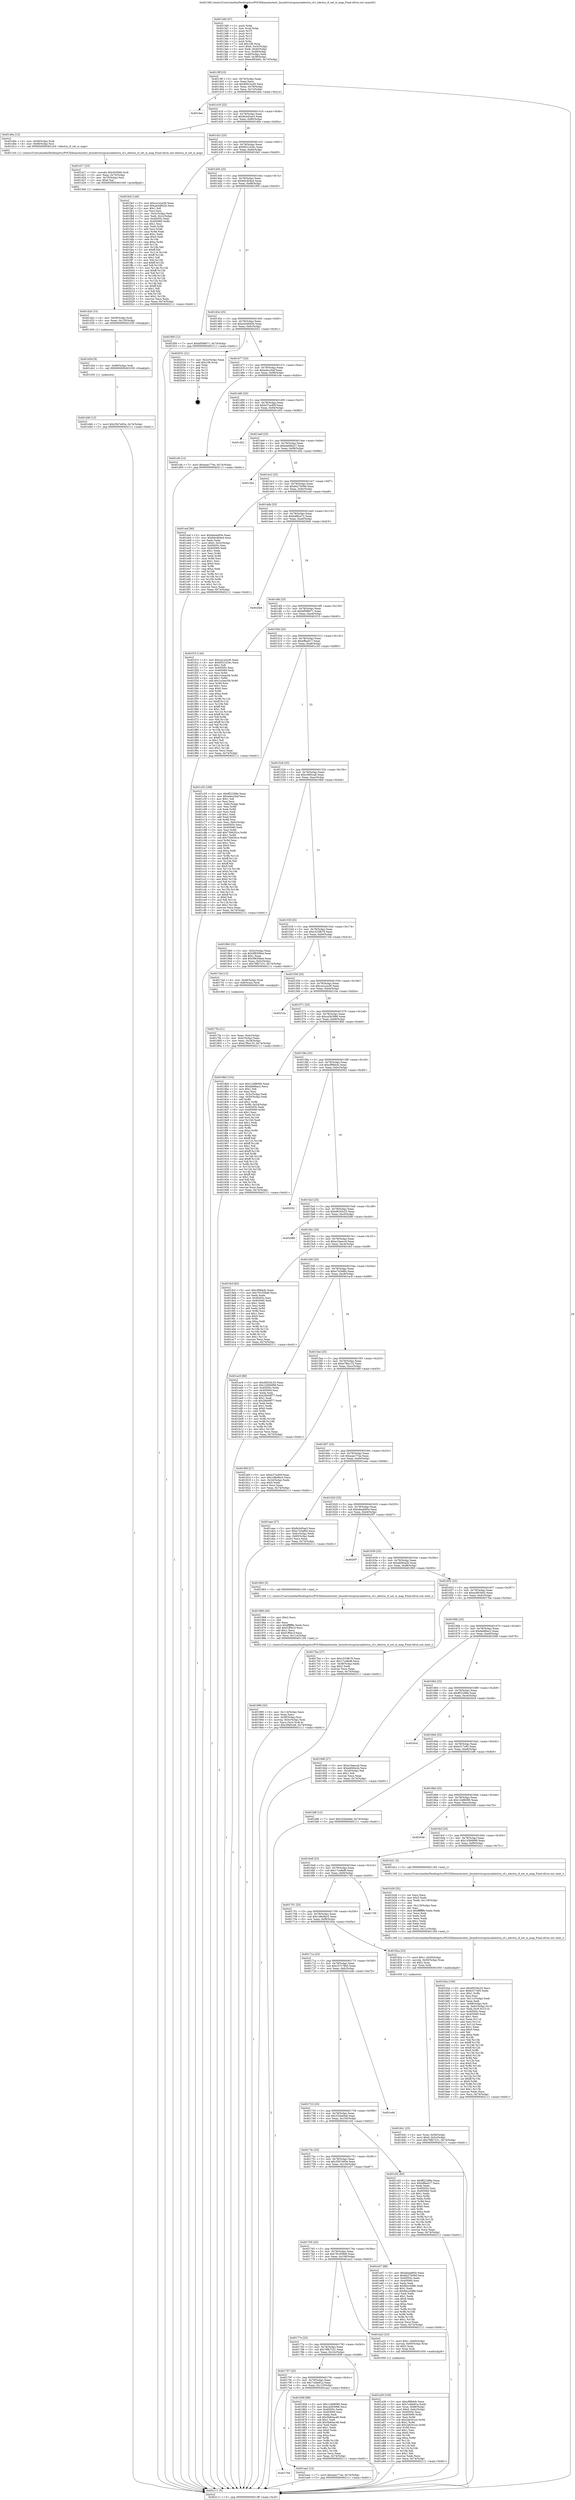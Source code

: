 digraph "0x4013d0" {
  label = "0x4013d0 (/mnt/c/Users/mathe/Desktop/tcc/POCII/binaries/extr_linuxdriverspcmciaelectra_cf.c_electra_cf_set_io_map_Final-ollvm.out::main(0))"
  labelloc = "t"
  node[shape=record]

  Entry [label="",width=0.3,height=0.3,shape=circle,fillcolor=black,style=filled]
  "0x4013ff" [label="{
     0x4013ff [23]\l
     | [instrs]\l
     &nbsp;&nbsp;0x4013ff \<+3\>: mov -0x74(%rbp),%eax\l
     &nbsp;&nbsp;0x401402 \<+2\>: mov %eax,%ecx\l
     &nbsp;&nbsp;0x401404 \<+6\>: sub $0x8491bcd5,%ecx\l
     &nbsp;&nbsp;0x40140a \<+3\>: mov %eax,-0x78(%rbp)\l
     &nbsp;&nbsp;0x40140d \<+3\>: mov %ecx,-0x7c(%rbp)\l
     &nbsp;&nbsp;0x401410 \<+6\>: je 0000000000401dee \<main+0xa1e\>\l
  }"]
  "0x401dee" [label="{
     0x401dee\l
  }", style=dashed]
  "0x401416" [label="{
     0x401416 [22]\l
     | [instrs]\l
     &nbsp;&nbsp;0x401416 \<+5\>: jmp 000000000040141b \<main+0x4b\>\l
     &nbsp;&nbsp;0x40141b \<+3\>: mov -0x78(%rbp),%eax\l
     &nbsp;&nbsp;0x40141e \<+5\>: sub $0x8cb45ae3,%eax\l
     &nbsp;&nbsp;0x401423 \<+3\>: mov %eax,-0x80(%rbp)\l
     &nbsp;&nbsp;0x401426 \<+6\>: je 0000000000401d0a \<main+0x93a\>\l
  }"]
  Exit [label="",width=0.3,height=0.3,shape=circle,fillcolor=black,style=filled,peripheries=2]
  "0x401d0a" [label="{
     0x401d0a [13]\l
     | [instrs]\l
     &nbsp;&nbsp;0x401d0a \<+4\>: mov -0x58(%rbp),%rdi\l
     &nbsp;&nbsp;0x401d0e \<+4\>: mov -0x68(%rbp),%rsi\l
     &nbsp;&nbsp;0x401d12 \<+5\>: call 00000000004013c0 \<electra_cf_set_io_map\>\l
     | [calls]\l
     &nbsp;&nbsp;0x4013c0 \{1\} (/mnt/c/Users/mathe/Desktop/tcc/POCII/binaries/extr_linuxdriverspcmciaelectra_cf.c_electra_cf_set_io_map_Final-ollvm.out::electra_cf_set_io_map)\l
  }"]
  "0x40142c" [label="{
     0x40142c [25]\l
     | [instrs]\l
     &nbsp;&nbsp;0x40142c \<+5\>: jmp 0000000000401431 \<main+0x61\>\l
     &nbsp;&nbsp;0x401431 \<+3\>: mov -0x78(%rbp),%eax\l
     &nbsp;&nbsp;0x401434 \<+5\>: sub $0x9021434c,%eax\l
     &nbsp;&nbsp;0x401439 \<+6\>: mov %eax,-0x84(%rbp)\l
     &nbsp;&nbsp;0x40143f \<+6\>: je 0000000000401fa5 \<main+0xbd5\>\l
  }"]
  "0x401d46" [label="{
     0x401d46 [12]\l
     | [instrs]\l
     &nbsp;&nbsp;0x401d46 \<+7\>: movl $0x35b7e93e,-0x74(%rbp)\l
     &nbsp;&nbsp;0x401d4d \<+5\>: jmp 0000000000402111 \<main+0xd41\>\l
  }"]
  "0x401fa5" [label="{
     0x401fa5 [140]\l
     | [instrs]\l
     &nbsp;&nbsp;0x401fa5 \<+5\>: mov $0xca1a2a36,%eax\l
     &nbsp;&nbsp;0x401faa \<+5\>: mov $0xa444842b,%ecx\l
     &nbsp;&nbsp;0x401faf \<+2\>: mov $0x1,%dl\l
     &nbsp;&nbsp;0x401fb1 \<+2\>: xor %esi,%esi\l
     &nbsp;&nbsp;0x401fb3 \<+3\>: mov -0x3c(%rbp),%edi\l
     &nbsp;&nbsp;0x401fb6 \<+3\>: mov %edi,-0x2c(%rbp)\l
     &nbsp;&nbsp;0x401fb9 \<+7\>: mov 0x40505c,%edi\l
     &nbsp;&nbsp;0x401fc0 \<+8\>: mov 0x405060,%r8d\l
     &nbsp;&nbsp;0x401fc8 \<+3\>: sub $0x1,%esi\l
     &nbsp;&nbsp;0x401fcb \<+3\>: mov %edi,%r9d\l
     &nbsp;&nbsp;0x401fce \<+3\>: add %esi,%r9d\l
     &nbsp;&nbsp;0x401fd1 \<+4\>: imul %r9d,%edi\l
     &nbsp;&nbsp;0x401fd5 \<+3\>: and $0x1,%edi\l
     &nbsp;&nbsp;0x401fd8 \<+3\>: cmp $0x0,%edi\l
     &nbsp;&nbsp;0x401fdb \<+4\>: sete %r10b\l
     &nbsp;&nbsp;0x401fdf \<+4\>: cmp $0xa,%r8d\l
     &nbsp;&nbsp;0x401fe3 \<+4\>: setl %r11b\l
     &nbsp;&nbsp;0x401fe7 \<+3\>: mov %r10b,%bl\l
     &nbsp;&nbsp;0x401fea \<+3\>: xor $0xff,%bl\l
     &nbsp;&nbsp;0x401fed \<+3\>: mov %r11b,%r14b\l
     &nbsp;&nbsp;0x401ff0 \<+4\>: xor $0xff,%r14b\l
     &nbsp;&nbsp;0x401ff4 \<+3\>: xor $0x1,%dl\l
     &nbsp;&nbsp;0x401ff7 \<+3\>: mov %bl,%r15b\l
     &nbsp;&nbsp;0x401ffa \<+4\>: and $0xff,%r15b\l
     &nbsp;&nbsp;0x401ffe \<+3\>: and %dl,%r10b\l
     &nbsp;&nbsp;0x402001 \<+3\>: mov %r14b,%r12b\l
     &nbsp;&nbsp;0x402004 \<+4\>: and $0xff,%r12b\l
     &nbsp;&nbsp;0x402008 \<+3\>: and %dl,%r11b\l
     &nbsp;&nbsp;0x40200b \<+3\>: or %r10b,%r15b\l
     &nbsp;&nbsp;0x40200e \<+3\>: or %r11b,%r12b\l
     &nbsp;&nbsp;0x402011 \<+3\>: xor %r12b,%r15b\l
     &nbsp;&nbsp;0x402014 \<+3\>: or %r14b,%bl\l
     &nbsp;&nbsp;0x402017 \<+3\>: xor $0xff,%bl\l
     &nbsp;&nbsp;0x40201a \<+3\>: or $0x1,%dl\l
     &nbsp;&nbsp;0x40201d \<+2\>: and %dl,%bl\l
     &nbsp;&nbsp;0x40201f \<+3\>: or %bl,%r15b\l
     &nbsp;&nbsp;0x402022 \<+4\>: test $0x1,%r15b\l
     &nbsp;&nbsp;0x402026 \<+3\>: cmovne %ecx,%eax\l
     &nbsp;&nbsp;0x402029 \<+3\>: mov %eax,-0x74(%rbp)\l
     &nbsp;&nbsp;0x40202c \<+5\>: jmp 0000000000402111 \<main+0xd41\>\l
  }"]
  "0x401445" [label="{
     0x401445 [25]\l
     | [instrs]\l
     &nbsp;&nbsp;0x401445 \<+5\>: jmp 000000000040144a \<main+0x7a\>\l
     &nbsp;&nbsp;0x40144a \<+3\>: mov -0x78(%rbp),%eax\l
     &nbsp;&nbsp;0x40144d \<+5\>: sub $0x9dcd04e4,%eax\l
     &nbsp;&nbsp;0x401452 \<+6\>: mov %eax,-0x88(%rbp)\l
     &nbsp;&nbsp;0x401458 \<+6\>: je 0000000000401f09 \<main+0xb39\>\l
  }"]
  "0x401d3d" [label="{
     0x401d3d [9]\l
     | [instrs]\l
     &nbsp;&nbsp;0x401d3d \<+4\>: mov -0x68(%rbp),%rdi\l
     &nbsp;&nbsp;0x401d41 \<+5\>: call 0000000000401030 \<free@plt\>\l
     | [calls]\l
     &nbsp;&nbsp;0x401030 \{1\} (unknown)\l
  }"]
  "0x401f09" [label="{
     0x401f09 [12]\l
     | [instrs]\l
     &nbsp;&nbsp;0x401f09 \<+7\>: movl $0xbf588671,-0x74(%rbp)\l
     &nbsp;&nbsp;0x401f10 \<+5\>: jmp 0000000000402111 \<main+0xd41\>\l
  }"]
  "0x40145e" [label="{
     0x40145e [25]\l
     | [instrs]\l
     &nbsp;&nbsp;0x40145e \<+5\>: jmp 0000000000401463 \<main+0x93\>\l
     &nbsp;&nbsp;0x401463 \<+3\>: mov -0x78(%rbp),%eax\l
     &nbsp;&nbsp;0x401466 \<+5\>: sub $0xa444842b,%eax\l
     &nbsp;&nbsp;0x40146b \<+6\>: mov %eax,-0x8c(%rbp)\l
     &nbsp;&nbsp;0x401471 \<+6\>: je 0000000000402031 \<main+0xc61\>\l
  }"]
  "0x401d2e" [label="{
     0x401d2e [15]\l
     | [instrs]\l
     &nbsp;&nbsp;0x401d2e \<+4\>: mov -0x58(%rbp),%rdi\l
     &nbsp;&nbsp;0x401d32 \<+6\>: mov %eax,-0x120(%rbp)\l
     &nbsp;&nbsp;0x401d38 \<+5\>: call 0000000000401030 \<free@plt\>\l
     | [calls]\l
     &nbsp;&nbsp;0x401030 \{1\} (unknown)\l
  }"]
  "0x402031" [label="{
     0x402031 [21]\l
     | [instrs]\l
     &nbsp;&nbsp;0x402031 \<+3\>: mov -0x2c(%rbp),%eax\l
     &nbsp;&nbsp;0x402034 \<+7\>: add $0x108,%rsp\l
     &nbsp;&nbsp;0x40203b \<+1\>: pop %rbx\l
     &nbsp;&nbsp;0x40203c \<+2\>: pop %r12\l
     &nbsp;&nbsp;0x40203e \<+2\>: pop %r13\l
     &nbsp;&nbsp;0x402040 \<+2\>: pop %r14\l
     &nbsp;&nbsp;0x402042 \<+2\>: pop %r15\l
     &nbsp;&nbsp;0x402044 \<+1\>: pop %rbp\l
     &nbsp;&nbsp;0x402045 \<+1\>: ret\l
  }"]
  "0x401477" [label="{
     0x401477 [25]\l
     | [instrs]\l
     &nbsp;&nbsp;0x401477 \<+5\>: jmp 000000000040147c \<main+0xac\>\l
     &nbsp;&nbsp;0x40147c \<+3\>: mov -0x78(%rbp),%eax\l
     &nbsp;&nbsp;0x40147f \<+5\>: sub $0xa4ecc0af,%eax\l
     &nbsp;&nbsp;0x401484 \<+6\>: mov %eax,-0x90(%rbp)\l
     &nbsp;&nbsp;0x40148a \<+6\>: je 0000000000401cfe \<main+0x92e\>\l
  }"]
  "0x401d17" [label="{
     0x401d17 [23]\l
     | [instrs]\l
     &nbsp;&nbsp;0x401d17 \<+10\>: movabs $0x4030b6,%rdi\l
     &nbsp;&nbsp;0x401d21 \<+3\>: mov %eax,-0x70(%rbp)\l
     &nbsp;&nbsp;0x401d24 \<+3\>: mov -0x70(%rbp),%esi\l
     &nbsp;&nbsp;0x401d27 \<+2\>: mov $0x0,%al\l
     &nbsp;&nbsp;0x401d29 \<+5\>: call 0000000000401040 \<printf@plt\>\l
     | [calls]\l
     &nbsp;&nbsp;0x401040 \{1\} (unknown)\l
  }"]
  "0x401cfe" [label="{
     0x401cfe [12]\l
     | [instrs]\l
     &nbsp;&nbsp;0x401cfe \<+7\>: movl $0xeaec77ee,-0x74(%rbp)\l
     &nbsp;&nbsp;0x401d05 \<+5\>: jmp 0000000000402111 \<main+0xd41\>\l
  }"]
  "0x401490" [label="{
     0x401490 [25]\l
     | [instrs]\l
     &nbsp;&nbsp;0x401490 \<+5\>: jmp 0000000000401495 \<main+0xc5\>\l
     &nbsp;&nbsp;0x401495 \<+3\>: mov -0x78(%rbp),%eax\l
     &nbsp;&nbsp;0x401498 \<+5\>: sub $0xb37ac85f,%eax\l
     &nbsp;&nbsp;0x40149d \<+6\>: mov %eax,-0x94(%rbp)\l
     &nbsp;&nbsp;0x4014a3 \<+6\>: je 0000000000401d52 \<main+0x982\>\l
  }"]
  "0x401b5a" [label="{
     0x401b5a [156]\l
     | [instrs]\l
     &nbsp;&nbsp;0x401b5a \<+5\>: mov $0xd925dc25,%ecx\l
     &nbsp;&nbsp;0x401b5f \<+5\>: mov $0xb317e95,%edx\l
     &nbsp;&nbsp;0x401b64 \<+3\>: mov $0x1,%r8b\l
     &nbsp;&nbsp;0x401b67 \<+2\>: xor %esi,%esi\l
     &nbsp;&nbsp;0x401b69 \<+6\>: mov -0x11c(%rbp),%edi\l
     &nbsp;&nbsp;0x401b6f \<+3\>: imul %eax,%edi\l
     &nbsp;&nbsp;0x401b72 \<+4\>: mov -0x68(%rbp),%r9\l
     &nbsp;&nbsp;0x401b76 \<+4\>: movslq -0x6c(%rbp),%r10\l
     &nbsp;&nbsp;0x401b7a \<+4\>: mov %edi,(%r9,%r10,4)\l
     &nbsp;&nbsp;0x401b7e \<+7\>: mov 0x40505c,%eax\l
     &nbsp;&nbsp;0x401b85 \<+7\>: mov 0x405060,%edi\l
     &nbsp;&nbsp;0x401b8c \<+3\>: sub $0x1,%esi\l
     &nbsp;&nbsp;0x401b8f \<+3\>: mov %eax,%r11d\l
     &nbsp;&nbsp;0x401b92 \<+3\>: add %esi,%r11d\l
     &nbsp;&nbsp;0x401b95 \<+4\>: imul %r11d,%eax\l
     &nbsp;&nbsp;0x401b99 \<+3\>: and $0x1,%eax\l
     &nbsp;&nbsp;0x401b9c \<+3\>: cmp $0x0,%eax\l
     &nbsp;&nbsp;0x401b9f \<+3\>: sete %bl\l
     &nbsp;&nbsp;0x401ba2 \<+3\>: cmp $0xa,%edi\l
     &nbsp;&nbsp;0x401ba5 \<+4\>: setl %r14b\l
     &nbsp;&nbsp;0x401ba9 \<+3\>: mov %bl,%r15b\l
     &nbsp;&nbsp;0x401bac \<+4\>: xor $0xff,%r15b\l
     &nbsp;&nbsp;0x401bb0 \<+3\>: mov %r14b,%r12b\l
     &nbsp;&nbsp;0x401bb3 \<+4\>: xor $0xff,%r12b\l
     &nbsp;&nbsp;0x401bb7 \<+4\>: xor $0x0,%r8b\l
     &nbsp;&nbsp;0x401bbb \<+3\>: mov %r15b,%r13b\l
     &nbsp;&nbsp;0x401bbe \<+4\>: and $0x0,%r13b\l
     &nbsp;&nbsp;0x401bc2 \<+3\>: and %r8b,%bl\l
     &nbsp;&nbsp;0x401bc5 \<+3\>: mov %r12b,%al\l
     &nbsp;&nbsp;0x401bc8 \<+2\>: and $0x0,%al\l
     &nbsp;&nbsp;0x401bca \<+3\>: and %r8b,%r14b\l
     &nbsp;&nbsp;0x401bcd \<+3\>: or %bl,%r13b\l
     &nbsp;&nbsp;0x401bd0 \<+3\>: or %r14b,%al\l
     &nbsp;&nbsp;0x401bd3 \<+3\>: xor %al,%r13b\l
     &nbsp;&nbsp;0x401bd6 \<+3\>: or %r12b,%r15b\l
     &nbsp;&nbsp;0x401bd9 \<+4\>: xor $0xff,%r15b\l
     &nbsp;&nbsp;0x401bdd \<+4\>: or $0x0,%r8b\l
     &nbsp;&nbsp;0x401be1 \<+3\>: and %r8b,%r15b\l
     &nbsp;&nbsp;0x401be4 \<+3\>: or %r15b,%r13b\l
     &nbsp;&nbsp;0x401be7 \<+4\>: test $0x1,%r13b\l
     &nbsp;&nbsp;0x401beb \<+3\>: cmovne %edx,%ecx\l
     &nbsp;&nbsp;0x401bee \<+3\>: mov %ecx,-0x74(%rbp)\l
     &nbsp;&nbsp;0x401bf1 \<+5\>: jmp 0000000000402111 \<main+0xd41\>\l
  }"]
  "0x401d52" [label="{
     0x401d52\l
  }", style=dashed]
  "0x4014a9" [label="{
     0x4014a9 [25]\l
     | [instrs]\l
     &nbsp;&nbsp;0x4014a9 \<+5\>: jmp 00000000004014ae \<main+0xde\>\l
     &nbsp;&nbsp;0x4014ae \<+3\>: mov -0x78(%rbp),%eax\l
     &nbsp;&nbsp;0x4014b1 \<+5\>: sub $0xba6d6a57,%eax\l
     &nbsp;&nbsp;0x4014b6 \<+6\>: mov %eax,-0x98(%rbp)\l
     &nbsp;&nbsp;0x4014bc \<+6\>: je 0000000000401d5e \<main+0x98e\>\l
  }"]
  "0x401b26" [label="{
     0x401b26 [52]\l
     | [instrs]\l
     &nbsp;&nbsp;0x401b26 \<+2\>: xor %ecx,%ecx\l
     &nbsp;&nbsp;0x401b28 \<+5\>: mov $0x2,%edx\l
     &nbsp;&nbsp;0x401b2d \<+6\>: mov %edx,-0x118(%rbp)\l
     &nbsp;&nbsp;0x401b33 \<+1\>: cltd\l
     &nbsp;&nbsp;0x401b34 \<+6\>: mov -0x118(%rbp),%esi\l
     &nbsp;&nbsp;0x401b3a \<+2\>: idiv %esi\l
     &nbsp;&nbsp;0x401b3c \<+6\>: imul $0xfffffffe,%edx,%edx\l
     &nbsp;&nbsp;0x401b42 \<+2\>: mov %ecx,%edi\l
     &nbsp;&nbsp;0x401b44 \<+2\>: sub %edx,%edi\l
     &nbsp;&nbsp;0x401b46 \<+2\>: mov %ecx,%edx\l
     &nbsp;&nbsp;0x401b48 \<+3\>: sub $0x1,%edx\l
     &nbsp;&nbsp;0x401b4b \<+2\>: add %edx,%edi\l
     &nbsp;&nbsp;0x401b4d \<+2\>: sub %edi,%ecx\l
     &nbsp;&nbsp;0x401b4f \<+6\>: mov %ecx,-0x11c(%rbp)\l
     &nbsp;&nbsp;0x401b55 \<+5\>: call 0000000000401160 \<next_i\>\l
     | [calls]\l
     &nbsp;&nbsp;0x401160 \{1\} (/mnt/c/Users/mathe/Desktop/tcc/POCII/binaries/extr_linuxdriverspcmciaelectra_cf.c_electra_cf_set_io_map_Final-ollvm.out::next_i)\l
  }"]
  "0x401d5e" [label="{
     0x401d5e\l
  }", style=dashed]
  "0x4014c2" [label="{
     0x4014c2 [25]\l
     | [instrs]\l
     &nbsp;&nbsp;0x4014c2 \<+5\>: jmp 00000000004014c7 \<main+0xf7\>\l
     &nbsp;&nbsp;0x4014c7 \<+3\>: mov -0x78(%rbp),%eax\l
     &nbsp;&nbsp;0x4014ca \<+5\>: sub $0xbb27b09d,%eax\l
     &nbsp;&nbsp;0x4014cf \<+6\>: mov %eax,-0x9c(%rbp)\l
     &nbsp;&nbsp;0x4014d5 \<+6\>: je 0000000000401eaf \<main+0xadf\>\l
  }"]
  "0x4017b0" [label="{
     0x4017b0\l
  }", style=dashed]
  "0x401eaf" [label="{
     0x401eaf [90]\l
     | [instrs]\l
     &nbsp;&nbsp;0x401eaf \<+5\>: mov $0xebeab85e,%eax\l
     &nbsp;&nbsp;0x401eb4 \<+5\>: mov $0x9dcd04e4,%ecx\l
     &nbsp;&nbsp;0x401eb9 \<+2\>: xor %edx,%edx\l
     &nbsp;&nbsp;0x401ebb \<+7\>: movl $0x0,-0x3c(%rbp)\l
     &nbsp;&nbsp;0x401ec2 \<+7\>: mov 0x40505c,%esi\l
     &nbsp;&nbsp;0x401ec9 \<+7\>: mov 0x405060,%edi\l
     &nbsp;&nbsp;0x401ed0 \<+3\>: sub $0x1,%edx\l
     &nbsp;&nbsp;0x401ed3 \<+3\>: mov %esi,%r8d\l
     &nbsp;&nbsp;0x401ed6 \<+3\>: add %edx,%r8d\l
     &nbsp;&nbsp;0x401ed9 \<+4\>: imul %r8d,%esi\l
     &nbsp;&nbsp;0x401edd \<+3\>: and $0x1,%esi\l
     &nbsp;&nbsp;0x401ee0 \<+3\>: cmp $0x0,%esi\l
     &nbsp;&nbsp;0x401ee3 \<+4\>: sete %r9b\l
     &nbsp;&nbsp;0x401ee7 \<+3\>: cmp $0xa,%edi\l
     &nbsp;&nbsp;0x401eea \<+4\>: setl %r10b\l
     &nbsp;&nbsp;0x401eee \<+3\>: mov %r9b,%r11b\l
     &nbsp;&nbsp;0x401ef1 \<+3\>: and %r10b,%r11b\l
     &nbsp;&nbsp;0x401ef4 \<+3\>: xor %r10b,%r9b\l
     &nbsp;&nbsp;0x401ef7 \<+3\>: or %r9b,%r11b\l
     &nbsp;&nbsp;0x401efa \<+4\>: test $0x1,%r11b\l
     &nbsp;&nbsp;0x401efe \<+3\>: cmovne %ecx,%eax\l
     &nbsp;&nbsp;0x401f01 \<+3\>: mov %eax,-0x74(%rbp)\l
     &nbsp;&nbsp;0x401f04 \<+5\>: jmp 0000000000402111 \<main+0xd41\>\l
  }"]
  "0x4014db" [label="{
     0x4014db [25]\l
     | [instrs]\l
     &nbsp;&nbsp;0x4014db \<+5\>: jmp 00000000004014e0 \<main+0x110\>\l
     &nbsp;&nbsp;0x4014e0 \<+3\>: mov -0x78(%rbp),%eax\l
     &nbsp;&nbsp;0x4014e3 \<+5\>: sub $0xbdf8ca72,%eax\l
     &nbsp;&nbsp;0x4014e8 \<+6\>: mov %eax,-0xa0(%rbp)\l
     &nbsp;&nbsp;0x4014ee \<+6\>: je 00000000004020e6 \<main+0xd16\>\l
  }"]
  "0x401aa2" [label="{
     0x401aa2 [12]\l
     | [instrs]\l
     &nbsp;&nbsp;0x401aa2 \<+7\>: movl $0xeaec77ee,-0x74(%rbp)\l
     &nbsp;&nbsp;0x401aa9 \<+5\>: jmp 0000000000402111 \<main+0xd41\>\l
  }"]
  "0x4020e6" [label="{
     0x4020e6\l
  }", style=dashed]
  "0x4014f4" [label="{
     0x4014f4 [25]\l
     | [instrs]\l
     &nbsp;&nbsp;0x4014f4 \<+5\>: jmp 00000000004014f9 \<main+0x129\>\l
     &nbsp;&nbsp;0x4014f9 \<+3\>: mov -0x78(%rbp),%eax\l
     &nbsp;&nbsp;0x4014fc \<+5\>: sub $0xbf588671,%eax\l
     &nbsp;&nbsp;0x401501 \<+6\>: mov %eax,-0xa4(%rbp)\l
     &nbsp;&nbsp;0x401507 \<+6\>: je 0000000000401f15 \<main+0xb45\>\l
  }"]
  "0x401a39" [label="{
     0x401a39 [105]\l
     | [instrs]\l
     &nbsp;&nbsp;0x401a39 \<+5\>: mov $0xcf98dcfc,%ecx\l
     &nbsp;&nbsp;0x401a3e \<+5\>: mov $0x7cdde81a,%edx\l
     &nbsp;&nbsp;0x401a43 \<+4\>: mov %rax,-0x68(%rbp)\l
     &nbsp;&nbsp;0x401a47 \<+7\>: movl $0x0,-0x6c(%rbp)\l
     &nbsp;&nbsp;0x401a4e \<+7\>: mov 0x40505c,%esi\l
     &nbsp;&nbsp;0x401a55 \<+8\>: mov 0x405060,%r8d\l
     &nbsp;&nbsp;0x401a5d \<+3\>: mov %esi,%r9d\l
     &nbsp;&nbsp;0x401a60 \<+7\>: sub $0x2a6341ec,%r9d\l
     &nbsp;&nbsp;0x401a67 \<+4\>: sub $0x1,%r9d\l
     &nbsp;&nbsp;0x401a6b \<+7\>: add $0x2a6341ec,%r9d\l
     &nbsp;&nbsp;0x401a72 \<+4\>: imul %r9d,%esi\l
     &nbsp;&nbsp;0x401a76 \<+3\>: and $0x1,%esi\l
     &nbsp;&nbsp;0x401a79 \<+3\>: cmp $0x0,%esi\l
     &nbsp;&nbsp;0x401a7c \<+4\>: sete %r10b\l
     &nbsp;&nbsp;0x401a80 \<+4\>: cmp $0xa,%r8d\l
     &nbsp;&nbsp;0x401a84 \<+4\>: setl %r11b\l
     &nbsp;&nbsp;0x401a88 \<+3\>: mov %r10b,%bl\l
     &nbsp;&nbsp;0x401a8b \<+3\>: and %r11b,%bl\l
     &nbsp;&nbsp;0x401a8e \<+3\>: xor %r11b,%r10b\l
     &nbsp;&nbsp;0x401a91 \<+3\>: or %r10b,%bl\l
     &nbsp;&nbsp;0x401a94 \<+3\>: test $0x1,%bl\l
     &nbsp;&nbsp;0x401a97 \<+3\>: cmovne %edx,%ecx\l
     &nbsp;&nbsp;0x401a9a \<+3\>: mov %ecx,-0x74(%rbp)\l
     &nbsp;&nbsp;0x401a9d \<+5\>: jmp 0000000000402111 \<main+0xd41\>\l
  }"]
  "0x401f15" [label="{
     0x401f15 [144]\l
     | [instrs]\l
     &nbsp;&nbsp;0x401f15 \<+5\>: mov $0xca1a2a36,%eax\l
     &nbsp;&nbsp;0x401f1a \<+5\>: mov $0x9021434c,%ecx\l
     &nbsp;&nbsp;0x401f1f \<+2\>: mov $0x1,%dl\l
     &nbsp;&nbsp;0x401f21 \<+7\>: mov 0x40505c,%esi\l
     &nbsp;&nbsp;0x401f28 \<+7\>: mov 0x405060,%edi\l
     &nbsp;&nbsp;0x401f2f \<+3\>: mov %esi,%r8d\l
     &nbsp;&nbsp;0x401f32 \<+7\>: sub $0x1e3aac58,%r8d\l
     &nbsp;&nbsp;0x401f39 \<+4\>: sub $0x1,%r8d\l
     &nbsp;&nbsp;0x401f3d \<+7\>: add $0x1e3aac58,%r8d\l
     &nbsp;&nbsp;0x401f44 \<+4\>: imul %r8d,%esi\l
     &nbsp;&nbsp;0x401f48 \<+3\>: and $0x1,%esi\l
     &nbsp;&nbsp;0x401f4b \<+3\>: cmp $0x0,%esi\l
     &nbsp;&nbsp;0x401f4e \<+4\>: sete %r9b\l
     &nbsp;&nbsp;0x401f52 \<+3\>: cmp $0xa,%edi\l
     &nbsp;&nbsp;0x401f55 \<+4\>: setl %r10b\l
     &nbsp;&nbsp;0x401f59 \<+3\>: mov %r9b,%r11b\l
     &nbsp;&nbsp;0x401f5c \<+4\>: xor $0xff,%r11b\l
     &nbsp;&nbsp;0x401f60 \<+3\>: mov %r10b,%bl\l
     &nbsp;&nbsp;0x401f63 \<+3\>: xor $0xff,%bl\l
     &nbsp;&nbsp;0x401f66 \<+3\>: xor $0x1,%dl\l
     &nbsp;&nbsp;0x401f69 \<+3\>: mov %r11b,%r14b\l
     &nbsp;&nbsp;0x401f6c \<+4\>: and $0xff,%r14b\l
     &nbsp;&nbsp;0x401f70 \<+3\>: and %dl,%r9b\l
     &nbsp;&nbsp;0x401f73 \<+3\>: mov %bl,%r15b\l
     &nbsp;&nbsp;0x401f76 \<+4\>: and $0xff,%r15b\l
     &nbsp;&nbsp;0x401f7a \<+3\>: and %dl,%r10b\l
     &nbsp;&nbsp;0x401f7d \<+3\>: or %r9b,%r14b\l
     &nbsp;&nbsp;0x401f80 \<+3\>: or %r10b,%r15b\l
     &nbsp;&nbsp;0x401f83 \<+3\>: xor %r15b,%r14b\l
     &nbsp;&nbsp;0x401f86 \<+3\>: or %bl,%r11b\l
     &nbsp;&nbsp;0x401f89 \<+4\>: xor $0xff,%r11b\l
     &nbsp;&nbsp;0x401f8d \<+3\>: or $0x1,%dl\l
     &nbsp;&nbsp;0x401f90 \<+3\>: and %dl,%r11b\l
     &nbsp;&nbsp;0x401f93 \<+3\>: or %r11b,%r14b\l
     &nbsp;&nbsp;0x401f96 \<+4\>: test $0x1,%r14b\l
     &nbsp;&nbsp;0x401f9a \<+3\>: cmovne %ecx,%eax\l
     &nbsp;&nbsp;0x401f9d \<+3\>: mov %eax,-0x74(%rbp)\l
     &nbsp;&nbsp;0x401fa0 \<+5\>: jmp 0000000000402111 \<main+0xd41\>\l
  }"]
  "0x40150d" [label="{
     0x40150d [25]\l
     | [instrs]\l
     &nbsp;&nbsp;0x40150d \<+5\>: jmp 0000000000401512 \<main+0x142\>\l
     &nbsp;&nbsp;0x401512 \<+3\>: mov -0x78(%rbp),%eax\l
     &nbsp;&nbsp;0x401515 \<+5\>: sub $0xbffaa017,%eax\l
     &nbsp;&nbsp;0x40151a \<+6\>: mov %eax,-0xa8(%rbp)\l
     &nbsp;&nbsp;0x401520 \<+6\>: je 0000000000401c55 \<main+0x885\>\l
  }"]
  "0x401990" [label="{
     0x401990 [32]\l
     | [instrs]\l
     &nbsp;&nbsp;0x401990 \<+6\>: mov -0x114(%rbp),%ecx\l
     &nbsp;&nbsp;0x401996 \<+3\>: imul %eax,%ecx\l
     &nbsp;&nbsp;0x401999 \<+4\>: mov -0x58(%rbp),%rsi\l
     &nbsp;&nbsp;0x40199d \<+4\>: movslq -0x5c(%rbp),%rdi\l
     &nbsp;&nbsp;0x4019a1 \<+3\>: mov %ecx,(%rsi,%rdi,4)\l
     &nbsp;&nbsp;0x4019a4 \<+7\>: movl $0xc0fd5ca8,-0x74(%rbp)\l
     &nbsp;&nbsp;0x4019ab \<+5\>: jmp 0000000000402111 \<main+0xd41\>\l
  }"]
  "0x401c55" [label="{
     0x401c55 [169]\l
     | [instrs]\l
     &nbsp;&nbsp;0x401c55 \<+5\>: mov $0xff22288a,%eax\l
     &nbsp;&nbsp;0x401c5a \<+5\>: mov $0xa4ecc0af,%ecx\l
     &nbsp;&nbsp;0x401c5f \<+2\>: mov $0x1,%dl\l
     &nbsp;&nbsp;0x401c61 \<+2\>: xor %esi,%esi\l
     &nbsp;&nbsp;0x401c63 \<+3\>: mov -0x6c(%rbp),%edi\l
     &nbsp;&nbsp;0x401c66 \<+3\>: mov %esi,%r8d\l
     &nbsp;&nbsp;0x401c69 \<+3\>: sub %edi,%r8d\l
     &nbsp;&nbsp;0x401c6c \<+2\>: mov %esi,%edi\l
     &nbsp;&nbsp;0x401c6e \<+3\>: sub $0x1,%edi\l
     &nbsp;&nbsp;0x401c71 \<+3\>: add %edi,%r8d\l
     &nbsp;&nbsp;0x401c74 \<+3\>: sub %r8d,%esi\l
     &nbsp;&nbsp;0x401c77 \<+3\>: mov %esi,-0x6c(%rbp)\l
     &nbsp;&nbsp;0x401c7a \<+7\>: mov 0x40505c,%esi\l
     &nbsp;&nbsp;0x401c81 \<+7\>: mov 0x405060,%edi\l
     &nbsp;&nbsp;0x401c88 \<+3\>: mov %esi,%r8d\l
     &nbsp;&nbsp;0x401c8b \<+7\>: add $0x7306261e,%r8d\l
     &nbsp;&nbsp;0x401c92 \<+4\>: sub $0x1,%r8d\l
     &nbsp;&nbsp;0x401c96 \<+7\>: sub $0x7306261e,%r8d\l
     &nbsp;&nbsp;0x401c9d \<+4\>: imul %r8d,%esi\l
     &nbsp;&nbsp;0x401ca1 \<+3\>: and $0x1,%esi\l
     &nbsp;&nbsp;0x401ca4 \<+3\>: cmp $0x0,%esi\l
     &nbsp;&nbsp;0x401ca7 \<+4\>: sete %r9b\l
     &nbsp;&nbsp;0x401cab \<+3\>: cmp $0xa,%edi\l
     &nbsp;&nbsp;0x401cae \<+4\>: setl %r10b\l
     &nbsp;&nbsp;0x401cb2 \<+3\>: mov %r9b,%r11b\l
     &nbsp;&nbsp;0x401cb5 \<+4\>: xor $0xff,%r11b\l
     &nbsp;&nbsp;0x401cb9 \<+3\>: mov %r10b,%bl\l
     &nbsp;&nbsp;0x401cbc \<+3\>: xor $0xff,%bl\l
     &nbsp;&nbsp;0x401cbf \<+3\>: xor $0x0,%dl\l
     &nbsp;&nbsp;0x401cc2 \<+3\>: mov %r11b,%r14b\l
     &nbsp;&nbsp;0x401cc5 \<+4\>: and $0x0,%r14b\l
     &nbsp;&nbsp;0x401cc9 \<+3\>: and %dl,%r9b\l
     &nbsp;&nbsp;0x401ccc \<+3\>: mov %bl,%r15b\l
     &nbsp;&nbsp;0x401ccf \<+4\>: and $0x0,%r15b\l
     &nbsp;&nbsp;0x401cd3 \<+3\>: and %dl,%r10b\l
     &nbsp;&nbsp;0x401cd6 \<+3\>: or %r9b,%r14b\l
     &nbsp;&nbsp;0x401cd9 \<+3\>: or %r10b,%r15b\l
     &nbsp;&nbsp;0x401cdc \<+3\>: xor %r15b,%r14b\l
     &nbsp;&nbsp;0x401cdf \<+3\>: or %bl,%r11b\l
     &nbsp;&nbsp;0x401ce2 \<+4\>: xor $0xff,%r11b\l
     &nbsp;&nbsp;0x401ce6 \<+3\>: or $0x0,%dl\l
     &nbsp;&nbsp;0x401ce9 \<+3\>: and %dl,%r11b\l
     &nbsp;&nbsp;0x401cec \<+3\>: or %r11b,%r14b\l
     &nbsp;&nbsp;0x401cef \<+4\>: test $0x1,%r14b\l
     &nbsp;&nbsp;0x401cf3 \<+3\>: cmovne %ecx,%eax\l
     &nbsp;&nbsp;0x401cf6 \<+3\>: mov %eax,-0x74(%rbp)\l
     &nbsp;&nbsp;0x401cf9 \<+5\>: jmp 0000000000402111 \<main+0xd41\>\l
  }"]
  "0x401526" [label="{
     0x401526 [25]\l
     | [instrs]\l
     &nbsp;&nbsp;0x401526 \<+5\>: jmp 000000000040152b \<main+0x15b\>\l
     &nbsp;&nbsp;0x40152b \<+3\>: mov -0x78(%rbp),%eax\l
     &nbsp;&nbsp;0x40152e \<+5\>: sub $0xc0fd5ca8,%eax\l
     &nbsp;&nbsp;0x401533 \<+6\>: mov %eax,-0xac(%rbp)\l
     &nbsp;&nbsp;0x401539 \<+6\>: je 00000000004019b0 \<main+0x5e0\>\l
  }"]
  "0x401968" [label="{
     0x401968 [40]\l
     | [instrs]\l
     &nbsp;&nbsp;0x401968 \<+5\>: mov $0x2,%ecx\l
     &nbsp;&nbsp;0x40196d \<+1\>: cltd\l
     &nbsp;&nbsp;0x40196e \<+2\>: idiv %ecx\l
     &nbsp;&nbsp;0x401970 \<+6\>: imul $0xfffffffe,%edx,%ecx\l
     &nbsp;&nbsp;0x401976 \<+6\>: add $0xf1ff3e1f,%ecx\l
     &nbsp;&nbsp;0x40197c \<+3\>: add $0x1,%ecx\l
     &nbsp;&nbsp;0x40197f \<+6\>: sub $0xf1ff3e1f,%ecx\l
     &nbsp;&nbsp;0x401985 \<+6\>: mov %ecx,-0x114(%rbp)\l
     &nbsp;&nbsp;0x40198b \<+5\>: call 0000000000401160 \<next_i\>\l
     | [calls]\l
     &nbsp;&nbsp;0x401160 \{1\} (/mnt/c/Users/mathe/Desktop/tcc/POCII/binaries/extr_linuxdriverspcmciaelectra_cf.c_electra_cf_set_io_map_Final-ollvm.out::next_i)\l
  }"]
  "0x4019b0" [label="{
     0x4019b0 [31]\l
     | [instrs]\l
     &nbsp;&nbsp;0x4019b0 \<+3\>: mov -0x5c(%rbp),%eax\l
     &nbsp;&nbsp;0x4019b3 \<+5\>: sub $0x5f8308a4,%eax\l
     &nbsp;&nbsp;0x4019b8 \<+3\>: add $0x1,%eax\l
     &nbsp;&nbsp;0x4019bb \<+5\>: add $0x5f8308a4,%eax\l
     &nbsp;&nbsp;0x4019c0 \<+3\>: mov %eax,-0x5c(%rbp)\l
     &nbsp;&nbsp;0x4019c3 \<+7\>: movl $0x78fb7231,-0x74(%rbp)\l
     &nbsp;&nbsp;0x4019ca \<+5\>: jmp 0000000000402111 \<main+0xd41\>\l
  }"]
  "0x40153f" [label="{
     0x40153f [25]\l
     | [instrs]\l
     &nbsp;&nbsp;0x40153f \<+5\>: jmp 0000000000401544 \<main+0x174\>\l
     &nbsp;&nbsp;0x401544 \<+3\>: mov -0x78(%rbp),%eax\l
     &nbsp;&nbsp;0x401547 \<+5\>: sub $0xc533fb79,%eax\l
     &nbsp;&nbsp;0x40154c \<+6\>: mov %eax,-0xb0(%rbp)\l
     &nbsp;&nbsp;0x401552 \<+6\>: je 00000000004017ed \<main+0x41d\>\l
  }"]
  "0x401797" [label="{
     0x401797 [25]\l
     | [instrs]\l
     &nbsp;&nbsp;0x401797 \<+5\>: jmp 000000000040179c \<main+0x3cc\>\l
     &nbsp;&nbsp;0x40179c \<+3\>: mov -0x78(%rbp),%eax\l
     &nbsp;&nbsp;0x40179f \<+5\>: sub $0x7cdde81a,%eax\l
     &nbsp;&nbsp;0x4017a4 \<+6\>: mov %eax,-0x110(%rbp)\l
     &nbsp;&nbsp;0x4017aa \<+6\>: je 0000000000401aa2 \<main+0x6d2\>\l
  }"]
  "0x4017ed" [label="{
     0x4017ed [13]\l
     | [instrs]\l
     &nbsp;&nbsp;0x4017ed \<+4\>: mov -0x48(%rbp),%rax\l
     &nbsp;&nbsp;0x4017f1 \<+4\>: mov 0x8(%rax),%rdi\l
     &nbsp;&nbsp;0x4017f5 \<+5\>: call 0000000000401060 \<atoi@plt\>\l
     | [calls]\l
     &nbsp;&nbsp;0x401060 \{1\} (unknown)\l
  }"]
  "0x401558" [label="{
     0x401558 [25]\l
     | [instrs]\l
     &nbsp;&nbsp;0x401558 \<+5\>: jmp 000000000040155d \<main+0x18d\>\l
     &nbsp;&nbsp;0x40155d \<+3\>: mov -0x78(%rbp),%eax\l
     &nbsp;&nbsp;0x401560 \<+5\>: sub $0xca1a2a36,%eax\l
     &nbsp;&nbsp;0x401565 \<+6\>: mov %eax,-0xb4(%rbp)\l
     &nbsp;&nbsp;0x40156b \<+6\>: je 000000000040210a \<main+0xd3a\>\l
  }"]
  "0x401858" [label="{
     0x401858 [88]\l
     | [instrs]\l
     &nbsp;&nbsp;0x401858 \<+5\>: mov $0x12486090,%eax\l
     &nbsp;&nbsp;0x40185d \<+5\>: mov $0xca563986,%ecx\l
     &nbsp;&nbsp;0x401862 \<+7\>: mov 0x40505c,%edx\l
     &nbsp;&nbsp;0x401869 \<+7\>: mov 0x405060,%esi\l
     &nbsp;&nbsp;0x401870 \<+2\>: mov %edx,%edi\l
     &nbsp;&nbsp;0x401872 \<+6\>: sub $0x5b84ac48,%edi\l
     &nbsp;&nbsp;0x401878 \<+3\>: sub $0x1,%edi\l
     &nbsp;&nbsp;0x40187b \<+6\>: add $0x5b84ac48,%edi\l
     &nbsp;&nbsp;0x401881 \<+3\>: imul %edi,%edx\l
     &nbsp;&nbsp;0x401884 \<+3\>: and $0x1,%edx\l
     &nbsp;&nbsp;0x401887 \<+3\>: cmp $0x0,%edx\l
     &nbsp;&nbsp;0x40188a \<+4\>: sete %r8b\l
     &nbsp;&nbsp;0x40188e \<+3\>: cmp $0xa,%esi\l
     &nbsp;&nbsp;0x401891 \<+4\>: setl %r9b\l
     &nbsp;&nbsp;0x401895 \<+3\>: mov %r8b,%r10b\l
     &nbsp;&nbsp;0x401898 \<+3\>: and %r9b,%r10b\l
     &nbsp;&nbsp;0x40189b \<+3\>: xor %r9b,%r8b\l
     &nbsp;&nbsp;0x40189e \<+3\>: or %r8b,%r10b\l
     &nbsp;&nbsp;0x4018a1 \<+4\>: test $0x1,%r10b\l
     &nbsp;&nbsp;0x4018a5 \<+3\>: cmovne %ecx,%eax\l
     &nbsp;&nbsp;0x4018a8 \<+3\>: mov %eax,-0x74(%rbp)\l
     &nbsp;&nbsp;0x4018ab \<+5\>: jmp 0000000000402111 \<main+0xd41\>\l
  }"]
  "0x40210a" [label="{
     0x40210a\l
  }", style=dashed]
  "0x401571" [label="{
     0x401571 [25]\l
     | [instrs]\l
     &nbsp;&nbsp;0x401571 \<+5\>: jmp 0000000000401576 \<main+0x1a6\>\l
     &nbsp;&nbsp;0x401576 \<+3\>: mov -0x78(%rbp),%eax\l
     &nbsp;&nbsp;0x401579 \<+5\>: sub $0xca563986,%eax\l
     &nbsp;&nbsp;0x40157e \<+6\>: mov %eax,-0xb8(%rbp)\l
     &nbsp;&nbsp;0x401584 \<+6\>: je 00000000004018b0 \<main+0x4e0\>\l
  }"]
  "0x40177e" [label="{
     0x40177e [25]\l
     | [instrs]\l
     &nbsp;&nbsp;0x40177e \<+5\>: jmp 0000000000401783 \<main+0x3b3\>\l
     &nbsp;&nbsp;0x401783 \<+3\>: mov -0x78(%rbp),%eax\l
     &nbsp;&nbsp;0x401786 \<+5\>: sub $0x78fb7231,%eax\l
     &nbsp;&nbsp;0x40178b \<+6\>: mov %eax,-0x10c(%rbp)\l
     &nbsp;&nbsp;0x401791 \<+6\>: je 0000000000401858 \<main+0x488\>\l
  }"]
  "0x4018b0" [label="{
     0x4018b0 [152]\l
     | [instrs]\l
     &nbsp;&nbsp;0x4018b0 \<+5\>: mov $0x12486090,%eax\l
     &nbsp;&nbsp;0x4018b5 \<+5\>: mov $0xfab86ac2,%ecx\l
     &nbsp;&nbsp;0x4018ba \<+2\>: mov $0x1,%dl\l
     &nbsp;&nbsp;0x4018bc \<+2\>: xor %esi,%esi\l
     &nbsp;&nbsp;0x4018be \<+3\>: mov -0x5c(%rbp),%edi\l
     &nbsp;&nbsp;0x4018c1 \<+3\>: cmp -0x50(%rbp),%edi\l
     &nbsp;&nbsp;0x4018c4 \<+4\>: setl %r8b\l
     &nbsp;&nbsp;0x4018c8 \<+4\>: and $0x1,%r8b\l
     &nbsp;&nbsp;0x4018cc \<+4\>: mov %r8b,-0x2d(%rbp)\l
     &nbsp;&nbsp;0x4018d0 \<+7\>: mov 0x40505c,%edi\l
     &nbsp;&nbsp;0x4018d7 \<+8\>: mov 0x405060,%r9d\l
     &nbsp;&nbsp;0x4018df \<+3\>: sub $0x1,%esi\l
     &nbsp;&nbsp;0x4018e2 \<+3\>: mov %edi,%r10d\l
     &nbsp;&nbsp;0x4018e5 \<+3\>: add %esi,%r10d\l
     &nbsp;&nbsp;0x4018e8 \<+4\>: imul %r10d,%edi\l
     &nbsp;&nbsp;0x4018ec \<+3\>: and $0x1,%edi\l
     &nbsp;&nbsp;0x4018ef \<+3\>: cmp $0x0,%edi\l
     &nbsp;&nbsp;0x4018f2 \<+4\>: sete %r8b\l
     &nbsp;&nbsp;0x4018f6 \<+4\>: cmp $0xa,%r9d\l
     &nbsp;&nbsp;0x4018fa \<+4\>: setl %r11b\l
     &nbsp;&nbsp;0x4018fe \<+3\>: mov %r8b,%bl\l
     &nbsp;&nbsp;0x401901 \<+3\>: xor $0xff,%bl\l
     &nbsp;&nbsp;0x401904 \<+3\>: mov %r11b,%r14b\l
     &nbsp;&nbsp;0x401907 \<+4\>: xor $0xff,%r14b\l
     &nbsp;&nbsp;0x40190b \<+3\>: xor $0x1,%dl\l
     &nbsp;&nbsp;0x40190e \<+3\>: mov %bl,%r15b\l
     &nbsp;&nbsp;0x401911 \<+4\>: and $0xff,%r15b\l
     &nbsp;&nbsp;0x401915 \<+3\>: and %dl,%r8b\l
     &nbsp;&nbsp;0x401918 \<+3\>: mov %r14b,%r12b\l
     &nbsp;&nbsp;0x40191b \<+4\>: and $0xff,%r12b\l
     &nbsp;&nbsp;0x40191f \<+3\>: and %dl,%r11b\l
     &nbsp;&nbsp;0x401922 \<+3\>: or %r8b,%r15b\l
     &nbsp;&nbsp;0x401925 \<+3\>: or %r11b,%r12b\l
     &nbsp;&nbsp;0x401928 \<+3\>: xor %r12b,%r15b\l
     &nbsp;&nbsp;0x40192b \<+3\>: or %r14b,%bl\l
     &nbsp;&nbsp;0x40192e \<+3\>: xor $0xff,%bl\l
     &nbsp;&nbsp;0x401931 \<+3\>: or $0x1,%dl\l
     &nbsp;&nbsp;0x401934 \<+2\>: and %dl,%bl\l
     &nbsp;&nbsp;0x401936 \<+3\>: or %bl,%r15b\l
     &nbsp;&nbsp;0x401939 \<+4\>: test $0x1,%r15b\l
     &nbsp;&nbsp;0x40193d \<+3\>: cmovne %ecx,%eax\l
     &nbsp;&nbsp;0x401940 \<+3\>: mov %eax,-0x74(%rbp)\l
     &nbsp;&nbsp;0x401943 \<+5\>: jmp 0000000000402111 \<main+0xd41\>\l
  }"]
  "0x40158a" [label="{
     0x40158a [25]\l
     | [instrs]\l
     &nbsp;&nbsp;0x40158a \<+5\>: jmp 000000000040158f \<main+0x1bf\>\l
     &nbsp;&nbsp;0x40158f \<+3\>: mov -0x78(%rbp),%eax\l
     &nbsp;&nbsp;0x401592 \<+5\>: sub $0xcf98dcfc,%eax\l
     &nbsp;&nbsp;0x401597 \<+6\>: mov %eax,-0xbc(%rbp)\l
     &nbsp;&nbsp;0x40159d \<+6\>: je 0000000000402052 \<main+0xc82\>\l
  }"]
  "0x401a22" [label="{
     0x401a22 [23]\l
     | [instrs]\l
     &nbsp;&nbsp;0x401a22 \<+7\>: movl $0x1,-0x60(%rbp)\l
     &nbsp;&nbsp;0x401a29 \<+4\>: movslq -0x60(%rbp),%rax\l
     &nbsp;&nbsp;0x401a2d \<+4\>: shl $0x2,%rax\l
     &nbsp;&nbsp;0x401a31 \<+3\>: mov %rax,%rdi\l
     &nbsp;&nbsp;0x401a34 \<+5\>: call 0000000000401050 \<malloc@plt\>\l
     | [calls]\l
     &nbsp;&nbsp;0x401050 \{1\} (unknown)\l
  }"]
  "0x402052" [label="{
     0x402052\l
  }", style=dashed]
  "0x4015a3" [label="{
     0x4015a3 [25]\l
     | [instrs]\l
     &nbsp;&nbsp;0x4015a3 \<+5\>: jmp 00000000004015a8 \<main+0x1d8\>\l
     &nbsp;&nbsp;0x4015a8 \<+3\>: mov -0x78(%rbp),%eax\l
     &nbsp;&nbsp;0x4015ab \<+5\>: sub $0xd925dc25,%eax\l
     &nbsp;&nbsp;0x4015b0 \<+6\>: mov %eax,-0xc0(%rbp)\l
     &nbsp;&nbsp;0x4015b6 \<+6\>: je 0000000000402080 \<main+0xcb0\>\l
  }"]
  "0x401765" [label="{
     0x401765 [25]\l
     | [instrs]\l
     &nbsp;&nbsp;0x401765 \<+5\>: jmp 000000000040176a \<main+0x39a\>\l
     &nbsp;&nbsp;0x40176a \<+3\>: mov -0x78(%rbp),%eax\l
     &nbsp;&nbsp;0x40176d \<+5\>: sub $0x781058d9,%eax\l
     &nbsp;&nbsp;0x401772 \<+6\>: mov %eax,-0x108(%rbp)\l
     &nbsp;&nbsp;0x401778 \<+6\>: je 0000000000401a22 \<main+0x652\>\l
  }"]
  "0x402080" [label="{
     0x402080\l
  }", style=dashed]
  "0x4015bc" [label="{
     0x4015bc [25]\l
     | [instrs]\l
     &nbsp;&nbsp;0x4015bc \<+5\>: jmp 00000000004015c1 \<main+0x1f1\>\l
     &nbsp;&nbsp;0x4015c1 \<+3\>: mov -0x78(%rbp),%eax\l
     &nbsp;&nbsp;0x4015c4 \<+5\>: sub $0xe1baecc6,%eax\l
     &nbsp;&nbsp;0x4015c9 \<+6\>: mov %eax,-0xc4(%rbp)\l
     &nbsp;&nbsp;0x4015cf \<+6\>: je 00000000004019cf \<main+0x5ff\>\l
  }"]
  "0x401e57" [label="{
     0x401e57 [88]\l
     | [instrs]\l
     &nbsp;&nbsp;0x401e57 \<+5\>: mov $0xebeab85e,%eax\l
     &nbsp;&nbsp;0x401e5c \<+5\>: mov $0xbb27b09d,%ecx\l
     &nbsp;&nbsp;0x401e61 \<+7\>: mov 0x40505c,%edx\l
     &nbsp;&nbsp;0x401e68 \<+7\>: mov 0x405060,%esi\l
     &nbsp;&nbsp;0x401e6f \<+2\>: mov %edx,%edi\l
     &nbsp;&nbsp;0x401e71 \<+6\>: add $0x8dcc0d8b,%edi\l
     &nbsp;&nbsp;0x401e77 \<+3\>: sub $0x1,%edi\l
     &nbsp;&nbsp;0x401e7a \<+6\>: sub $0x8dcc0d8b,%edi\l
     &nbsp;&nbsp;0x401e80 \<+3\>: imul %edi,%edx\l
     &nbsp;&nbsp;0x401e83 \<+3\>: and $0x1,%edx\l
     &nbsp;&nbsp;0x401e86 \<+3\>: cmp $0x0,%edx\l
     &nbsp;&nbsp;0x401e89 \<+4\>: sete %r8b\l
     &nbsp;&nbsp;0x401e8d \<+3\>: cmp $0xa,%esi\l
     &nbsp;&nbsp;0x401e90 \<+4\>: setl %r9b\l
     &nbsp;&nbsp;0x401e94 \<+3\>: mov %r8b,%r10b\l
     &nbsp;&nbsp;0x401e97 \<+3\>: and %r9b,%r10b\l
     &nbsp;&nbsp;0x401e9a \<+3\>: xor %r9b,%r8b\l
     &nbsp;&nbsp;0x401e9d \<+3\>: or %r8b,%r10b\l
     &nbsp;&nbsp;0x401ea0 \<+4\>: test $0x1,%r10b\l
     &nbsp;&nbsp;0x401ea4 \<+3\>: cmovne %ecx,%eax\l
     &nbsp;&nbsp;0x401ea7 \<+3\>: mov %eax,-0x74(%rbp)\l
     &nbsp;&nbsp;0x401eaa \<+5\>: jmp 0000000000402111 \<main+0xd41\>\l
  }"]
  "0x4019cf" [label="{
     0x4019cf [83]\l
     | [instrs]\l
     &nbsp;&nbsp;0x4019cf \<+5\>: mov $0xcf98dcfc,%eax\l
     &nbsp;&nbsp;0x4019d4 \<+5\>: mov $0x781058d9,%ecx\l
     &nbsp;&nbsp;0x4019d9 \<+2\>: xor %edx,%edx\l
     &nbsp;&nbsp;0x4019db \<+7\>: mov 0x40505c,%esi\l
     &nbsp;&nbsp;0x4019e2 \<+7\>: mov 0x405060,%edi\l
     &nbsp;&nbsp;0x4019e9 \<+3\>: sub $0x1,%edx\l
     &nbsp;&nbsp;0x4019ec \<+3\>: mov %esi,%r8d\l
     &nbsp;&nbsp;0x4019ef \<+3\>: add %edx,%r8d\l
     &nbsp;&nbsp;0x4019f2 \<+4\>: imul %r8d,%esi\l
     &nbsp;&nbsp;0x4019f6 \<+3\>: and $0x1,%esi\l
     &nbsp;&nbsp;0x4019f9 \<+3\>: cmp $0x0,%esi\l
     &nbsp;&nbsp;0x4019fc \<+4\>: sete %r9b\l
     &nbsp;&nbsp;0x401a00 \<+3\>: cmp $0xa,%edi\l
     &nbsp;&nbsp;0x401a03 \<+4\>: setl %r10b\l
     &nbsp;&nbsp;0x401a07 \<+3\>: mov %r9b,%r11b\l
     &nbsp;&nbsp;0x401a0a \<+3\>: and %r10b,%r11b\l
     &nbsp;&nbsp;0x401a0d \<+3\>: xor %r10b,%r9b\l
     &nbsp;&nbsp;0x401a10 \<+3\>: or %r9b,%r11b\l
     &nbsp;&nbsp;0x401a13 \<+4\>: test $0x1,%r11b\l
     &nbsp;&nbsp;0x401a17 \<+3\>: cmovne %ecx,%eax\l
     &nbsp;&nbsp;0x401a1a \<+3\>: mov %eax,-0x74(%rbp)\l
     &nbsp;&nbsp;0x401a1d \<+5\>: jmp 0000000000402111 \<main+0xd41\>\l
  }"]
  "0x4015d5" [label="{
     0x4015d5 [25]\l
     | [instrs]\l
     &nbsp;&nbsp;0x4015d5 \<+5\>: jmp 00000000004015da \<main+0x20a\>\l
     &nbsp;&nbsp;0x4015da \<+3\>: mov -0x78(%rbp),%eax\l
     &nbsp;&nbsp;0x4015dd \<+5\>: sub $0xe743ef84,%eax\l
     &nbsp;&nbsp;0x4015e2 \<+6\>: mov %eax,-0xc8(%rbp)\l
     &nbsp;&nbsp;0x4015e8 \<+6\>: je 0000000000401ac9 \<main+0x6f9\>\l
  }"]
  "0x40174c" [label="{
     0x40174c [25]\l
     | [instrs]\l
     &nbsp;&nbsp;0x40174c \<+5\>: jmp 0000000000401751 \<main+0x381\>\l
     &nbsp;&nbsp;0x401751 \<+3\>: mov -0x78(%rbp),%eax\l
     &nbsp;&nbsp;0x401754 \<+5\>: sub $0x35b7e93e,%eax\l
     &nbsp;&nbsp;0x401759 \<+6\>: mov %eax,-0x104(%rbp)\l
     &nbsp;&nbsp;0x40175f \<+6\>: je 0000000000401e57 \<main+0xa87\>\l
  }"]
  "0x401ac9" [label="{
     0x401ac9 [88]\l
     | [instrs]\l
     &nbsp;&nbsp;0x401ac9 \<+5\>: mov $0xd925dc25,%eax\l
     &nbsp;&nbsp;0x401ace \<+5\>: mov $0x14584998,%ecx\l
     &nbsp;&nbsp;0x401ad3 \<+7\>: mov 0x40505c,%edx\l
     &nbsp;&nbsp;0x401ada \<+7\>: mov 0x405060,%esi\l
     &nbsp;&nbsp;0x401ae1 \<+2\>: mov %edx,%edi\l
     &nbsp;&nbsp;0x401ae3 \<+6\>: add $0x26b08f77,%edi\l
     &nbsp;&nbsp;0x401ae9 \<+3\>: sub $0x1,%edi\l
     &nbsp;&nbsp;0x401aec \<+6\>: sub $0x26b08f77,%edi\l
     &nbsp;&nbsp;0x401af2 \<+3\>: imul %edi,%edx\l
     &nbsp;&nbsp;0x401af5 \<+3\>: and $0x1,%edx\l
     &nbsp;&nbsp;0x401af8 \<+3\>: cmp $0x0,%edx\l
     &nbsp;&nbsp;0x401afb \<+4\>: sete %r8b\l
     &nbsp;&nbsp;0x401aff \<+3\>: cmp $0xa,%esi\l
     &nbsp;&nbsp;0x401b02 \<+4\>: setl %r9b\l
     &nbsp;&nbsp;0x401b06 \<+3\>: mov %r8b,%r10b\l
     &nbsp;&nbsp;0x401b09 \<+3\>: and %r9b,%r10b\l
     &nbsp;&nbsp;0x401b0c \<+3\>: xor %r9b,%r8b\l
     &nbsp;&nbsp;0x401b0f \<+3\>: or %r8b,%r10b\l
     &nbsp;&nbsp;0x401b12 \<+4\>: test $0x1,%r10b\l
     &nbsp;&nbsp;0x401b16 \<+3\>: cmovne %ecx,%eax\l
     &nbsp;&nbsp;0x401b19 \<+3\>: mov %eax,-0x74(%rbp)\l
     &nbsp;&nbsp;0x401b1c \<+5\>: jmp 0000000000402111 \<main+0xd41\>\l
  }"]
  "0x4015ee" [label="{
     0x4015ee [25]\l
     | [instrs]\l
     &nbsp;&nbsp;0x4015ee \<+5\>: jmp 00000000004015f3 \<main+0x223\>\l
     &nbsp;&nbsp;0x4015f3 \<+3\>: mov -0x78(%rbp),%eax\l
     &nbsp;&nbsp;0x4015f6 \<+5\>: sub $0xe7f6a133,%eax\l
     &nbsp;&nbsp;0x4015fb \<+6\>: mov %eax,-0xcc(%rbp)\l
     &nbsp;&nbsp;0x401601 \<+6\>: je 000000000040180f \<main+0x43f\>\l
  }"]
  "0x401c02" [label="{
     0x401c02 [83]\l
     | [instrs]\l
     &nbsp;&nbsp;0x401c02 \<+5\>: mov $0xff22288a,%eax\l
     &nbsp;&nbsp;0x401c07 \<+5\>: mov $0xbffaa017,%ecx\l
     &nbsp;&nbsp;0x401c0c \<+2\>: xor %edx,%edx\l
     &nbsp;&nbsp;0x401c0e \<+7\>: mov 0x40505c,%esi\l
     &nbsp;&nbsp;0x401c15 \<+7\>: mov 0x405060,%edi\l
     &nbsp;&nbsp;0x401c1c \<+3\>: sub $0x1,%edx\l
     &nbsp;&nbsp;0x401c1f \<+3\>: mov %esi,%r8d\l
     &nbsp;&nbsp;0x401c22 \<+3\>: add %edx,%r8d\l
     &nbsp;&nbsp;0x401c25 \<+4\>: imul %r8d,%esi\l
     &nbsp;&nbsp;0x401c29 \<+3\>: and $0x1,%esi\l
     &nbsp;&nbsp;0x401c2c \<+3\>: cmp $0x0,%esi\l
     &nbsp;&nbsp;0x401c2f \<+4\>: sete %r9b\l
     &nbsp;&nbsp;0x401c33 \<+3\>: cmp $0xa,%edi\l
     &nbsp;&nbsp;0x401c36 \<+4\>: setl %r10b\l
     &nbsp;&nbsp;0x401c3a \<+3\>: mov %r9b,%r11b\l
     &nbsp;&nbsp;0x401c3d \<+3\>: and %r10b,%r11b\l
     &nbsp;&nbsp;0x401c40 \<+3\>: xor %r10b,%r9b\l
     &nbsp;&nbsp;0x401c43 \<+3\>: or %r9b,%r11b\l
     &nbsp;&nbsp;0x401c46 \<+4\>: test $0x1,%r11b\l
     &nbsp;&nbsp;0x401c4a \<+3\>: cmovne %ecx,%eax\l
     &nbsp;&nbsp;0x401c4d \<+3\>: mov %eax,-0x74(%rbp)\l
     &nbsp;&nbsp;0x401c50 \<+5\>: jmp 0000000000402111 \<main+0xd41\>\l
  }"]
  "0x40180f" [label="{
     0x40180f [27]\l
     | [instrs]\l
     &nbsp;&nbsp;0x40180f \<+5\>: mov $0xb37ac85f,%eax\l
     &nbsp;&nbsp;0x401814 \<+5\>: mov $0x1d8e9bc5,%ecx\l
     &nbsp;&nbsp;0x401819 \<+3\>: mov -0x34(%rbp),%edx\l
     &nbsp;&nbsp;0x40181c \<+3\>: cmp $0x0,%edx\l
     &nbsp;&nbsp;0x40181f \<+3\>: cmove %ecx,%eax\l
     &nbsp;&nbsp;0x401822 \<+3\>: mov %eax,-0x74(%rbp)\l
     &nbsp;&nbsp;0x401825 \<+5\>: jmp 0000000000402111 \<main+0xd41\>\l
  }"]
  "0x401607" [label="{
     0x401607 [25]\l
     | [instrs]\l
     &nbsp;&nbsp;0x401607 \<+5\>: jmp 000000000040160c \<main+0x23c\>\l
     &nbsp;&nbsp;0x40160c \<+3\>: mov -0x78(%rbp),%eax\l
     &nbsp;&nbsp;0x40160f \<+5\>: sub $0xeaec77ee,%eax\l
     &nbsp;&nbsp;0x401614 \<+6\>: mov %eax,-0xd0(%rbp)\l
     &nbsp;&nbsp;0x40161a \<+6\>: je 0000000000401aae \<main+0x6de\>\l
  }"]
  "0x401733" [label="{
     0x401733 [25]\l
     | [instrs]\l
     &nbsp;&nbsp;0x401733 \<+5\>: jmp 0000000000401738 \<main+0x368\>\l
     &nbsp;&nbsp;0x401738 \<+3\>: mov -0x78(%rbp),%eax\l
     &nbsp;&nbsp;0x40173b \<+5\>: sub $0x332be9ad,%eax\l
     &nbsp;&nbsp;0x401740 \<+6\>: mov %eax,-0x100(%rbp)\l
     &nbsp;&nbsp;0x401746 \<+6\>: je 0000000000401c02 \<main+0x832\>\l
  }"]
  "0x401aae" [label="{
     0x401aae [27]\l
     | [instrs]\l
     &nbsp;&nbsp;0x401aae \<+5\>: mov $0x8cb45ae3,%eax\l
     &nbsp;&nbsp;0x401ab3 \<+5\>: mov $0xe743ef84,%ecx\l
     &nbsp;&nbsp;0x401ab8 \<+3\>: mov -0x6c(%rbp),%edx\l
     &nbsp;&nbsp;0x401abb \<+3\>: cmp -0x60(%rbp),%edx\l
     &nbsp;&nbsp;0x401abe \<+3\>: cmovl %ecx,%eax\l
     &nbsp;&nbsp;0x401ac1 \<+3\>: mov %eax,-0x74(%rbp)\l
     &nbsp;&nbsp;0x401ac4 \<+5\>: jmp 0000000000402111 \<main+0xd41\>\l
  }"]
  "0x401620" [label="{
     0x401620 [25]\l
     | [instrs]\l
     &nbsp;&nbsp;0x401620 \<+5\>: jmp 0000000000401625 \<main+0x255\>\l
     &nbsp;&nbsp;0x401625 \<+3\>: mov -0x78(%rbp),%eax\l
     &nbsp;&nbsp;0x401628 \<+5\>: sub $0xebeab85e,%eax\l
     &nbsp;&nbsp;0x40162d \<+6\>: mov %eax,-0xd4(%rbp)\l
     &nbsp;&nbsp;0x401633 \<+6\>: je 00000000004020f7 \<main+0xd27\>\l
  }"]
  "0x401e4b" [label="{
     0x401e4b\l
  }", style=dashed]
  "0x4020f7" [label="{
     0x4020f7\l
  }", style=dashed]
  "0x401639" [label="{
     0x401639 [25]\l
     | [instrs]\l
     &nbsp;&nbsp;0x401639 \<+5\>: jmp 000000000040163e \<main+0x26e\>\l
     &nbsp;&nbsp;0x40163e \<+3\>: mov -0x78(%rbp),%eax\l
     &nbsp;&nbsp;0x401641 \<+5\>: sub $0xebf40a2b,%eax\l
     &nbsp;&nbsp;0x401646 \<+6\>: mov %eax,-0xd8(%rbp)\l
     &nbsp;&nbsp;0x40164c \<+6\>: je 0000000000401963 \<main+0x593\>\l
  }"]
  "0x401841" [label="{
     0x401841 [23]\l
     | [instrs]\l
     &nbsp;&nbsp;0x401841 \<+4\>: mov %rax,-0x58(%rbp)\l
     &nbsp;&nbsp;0x401845 \<+7\>: movl $0x0,-0x5c(%rbp)\l
     &nbsp;&nbsp;0x40184c \<+7\>: movl $0x78fb7231,-0x74(%rbp)\l
     &nbsp;&nbsp;0x401853 \<+5\>: jmp 0000000000402111 \<main+0xd41\>\l
  }"]
  "0x401963" [label="{
     0x401963 [5]\l
     | [instrs]\l
     &nbsp;&nbsp;0x401963 \<+5\>: call 0000000000401160 \<next_i\>\l
     | [calls]\l
     &nbsp;&nbsp;0x401160 \{1\} (/mnt/c/Users/mathe/Desktop/tcc/POCII/binaries/extr_linuxdriverspcmciaelectra_cf.c_electra_cf_set_io_map_Final-ollvm.out::next_i)\l
  }"]
  "0x401652" [label="{
     0x401652 [25]\l
     | [instrs]\l
     &nbsp;&nbsp;0x401652 \<+5\>: jmp 0000000000401657 \<main+0x287\>\l
     &nbsp;&nbsp;0x401657 \<+3\>: mov -0x78(%rbp),%eax\l
     &nbsp;&nbsp;0x40165a \<+5\>: sub $0xec803e92,%eax\l
     &nbsp;&nbsp;0x40165f \<+6\>: mov %eax,-0xdc(%rbp)\l
     &nbsp;&nbsp;0x401665 \<+6\>: je 00000000004017ba \<main+0x3ea\>\l
  }"]
  "0x40171a" [label="{
     0x40171a [25]\l
     | [instrs]\l
     &nbsp;&nbsp;0x40171a \<+5\>: jmp 000000000040171f \<main+0x34f\>\l
     &nbsp;&nbsp;0x40171f \<+3\>: mov -0x78(%rbp),%eax\l
     &nbsp;&nbsp;0x401722 \<+5\>: sub $0x237c78b5,%eax\l
     &nbsp;&nbsp;0x401727 \<+6\>: mov %eax,-0xfc(%rbp)\l
     &nbsp;&nbsp;0x40172d \<+6\>: je 0000000000401e4b \<main+0xa7b\>\l
  }"]
  "0x4017ba" [label="{
     0x4017ba [27]\l
     | [instrs]\l
     &nbsp;&nbsp;0x4017ba \<+5\>: mov $0xc533fb79,%eax\l
     &nbsp;&nbsp;0x4017bf \<+5\>: mov $0x17ce8ef8,%ecx\l
     &nbsp;&nbsp;0x4017c4 \<+3\>: mov -0x38(%rbp),%edx\l
     &nbsp;&nbsp;0x4017c7 \<+3\>: cmp $0x2,%edx\l
     &nbsp;&nbsp;0x4017ca \<+3\>: cmovne %ecx,%eax\l
     &nbsp;&nbsp;0x4017cd \<+3\>: mov %eax,-0x74(%rbp)\l
     &nbsp;&nbsp;0x4017d0 \<+5\>: jmp 0000000000402111 \<main+0xd41\>\l
  }"]
  "0x40166b" [label="{
     0x40166b [25]\l
     | [instrs]\l
     &nbsp;&nbsp;0x40166b \<+5\>: jmp 0000000000401670 \<main+0x2a0\>\l
     &nbsp;&nbsp;0x401670 \<+3\>: mov -0x78(%rbp),%eax\l
     &nbsp;&nbsp;0x401673 \<+5\>: sub $0xfab86ac2,%eax\l
     &nbsp;&nbsp;0x401678 \<+6\>: mov %eax,-0xe0(%rbp)\l
     &nbsp;&nbsp;0x40167e \<+6\>: je 0000000000401948 \<main+0x578\>\l
  }"]
  "0x402111" [label="{
     0x402111 [5]\l
     | [instrs]\l
     &nbsp;&nbsp;0x402111 \<+5\>: jmp 00000000004013ff \<main+0x2f\>\l
  }"]
  "0x4013d0" [label="{
     0x4013d0 [47]\l
     | [instrs]\l
     &nbsp;&nbsp;0x4013d0 \<+1\>: push %rbp\l
     &nbsp;&nbsp;0x4013d1 \<+3\>: mov %rsp,%rbp\l
     &nbsp;&nbsp;0x4013d4 \<+2\>: push %r15\l
     &nbsp;&nbsp;0x4013d6 \<+2\>: push %r14\l
     &nbsp;&nbsp;0x4013d8 \<+2\>: push %r13\l
     &nbsp;&nbsp;0x4013da \<+2\>: push %r12\l
     &nbsp;&nbsp;0x4013dc \<+1\>: push %rbx\l
     &nbsp;&nbsp;0x4013dd \<+7\>: sub $0x108,%rsp\l
     &nbsp;&nbsp;0x4013e4 \<+7\>: movl $0x0,-0x3c(%rbp)\l
     &nbsp;&nbsp;0x4013eb \<+3\>: mov %edi,-0x40(%rbp)\l
     &nbsp;&nbsp;0x4013ee \<+4\>: mov %rsi,-0x48(%rbp)\l
     &nbsp;&nbsp;0x4013f2 \<+3\>: mov -0x40(%rbp),%edi\l
     &nbsp;&nbsp;0x4013f5 \<+3\>: mov %edi,-0x38(%rbp)\l
     &nbsp;&nbsp;0x4013f8 \<+7\>: movl $0xec803e92,-0x74(%rbp)\l
  }"]
  "0x4017fa" [label="{
     0x4017fa [21]\l
     | [instrs]\l
     &nbsp;&nbsp;0x4017fa \<+3\>: mov %eax,-0x4c(%rbp)\l
     &nbsp;&nbsp;0x4017fd \<+3\>: mov -0x4c(%rbp),%eax\l
     &nbsp;&nbsp;0x401800 \<+3\>: mov %eax,-0x34(%rbp)\l
     &nbsp;&nbsp;0x401803 \<+7\>: movl $0xe7f6a133,-0x74(%rbp)\l
     &nbsp;&nbsp;0x40180a \<+5\>: jmp 0000000000402111 \<main+0xd41\>\l
  }"]
  "0x40182a" [label="{
     0x40182a [23]\l
     | [instrs]\l
     &nbsp;&nbsp;0x40182a \<+7\>: movl $0x1,-0x50(%rbp)\l
     &nbsp;&nbsp;0x401831 \<+4\>: movslq -0x50(%rbp),%rax\l
     &nbsp;&nbsp;0x401835 \<+4\>: shl $0x2,%rax\l
     &nbsp;&nbsp;0x401839 \<+3\>: mov %rax,%rdi\l
     &nbsp;&nbsp;0x40183c \<+5\>: call 0000000000401050 \<malloc@plt\>\l
     | [calls]\l
     &nbsp;&nbsp;0x401050 \{1\} (unknown)\l
  }"]
  "0x401948" [label="{
     0x401948 [27]\l
     | [instrs]\l
     &nbsp;&nbsp;0x401948 \<+5\>: mov $0xe1baecc6,%eax\l
     &nbsp;&nbsp;0x40194d \<+5\>: mov $0xebf40a2b,%ecx\l
     &nbsp;&nbsp;0x401952 \<+3\>: mov -0x2d(%rbp),%dl\l
     &nbsp;&nbsp;0x401955 \<+3\>: test $0x1,%dl\l
     &nbsp;&nbsp;0x401958 \<+3\>: cmovne %ecx,%eax\l
     &nbsp;&nbsp;0x40195b \<+3\>: mov %eax,-0x74(%rbp)\l
     &nbsp;&nbsp;0x40195e \<+5\>: jmp 0000000000402111 \<main+0xd41\>\l
  }"]
  "0x401684" [label="{
     0x401684 [25]\l
     | [instrs]\l
     &nbsp;&nbsp;0x401684 \<+5\>: jmp 0000000000401689 \<main+0x2b9\>\l
     &nbsp;&nbsp;0x401689 \<+3\>: mov -0x78(%rbp),%eax\l
     &nbsp;&nbsp;0x40168c \<+5\>: sub $0xff22288a,%eax\l
     &nbsp;&nbsp;0x401691 \<+6\>: mov %eax,-0xe4(%rbp)\l
     &nbsp;&nbsp;0x401697 \<+6\>: je 00000000004020cd \<main+0xcfd\>\l
  }"]
  "0x401701" [label="{
     0x401701 [25]\l
     | [instrs]\l
     &nbsp;&nbsp;0x401701 \<+5\>: jmp 0000000000401706 \<main+0x336\>\l
     &nbsp;&nbsp;0x401706 \<+3\>: mov -0x78(%rbp),%eax\l
     &nbsp;&nbsp;0x401709 \<+5\>: sub $0x1d8e9bc5,%eax\l
     &nbsp;&nbsp;0x40170e \<+6\>: mov %eax,-0xf8(%rbp)\l
     &nbsp;&nbsp;0x401714 \<+6\>: je 000000000040182a \<main+0x45a\>\l
  }"]
  "0x4020cd" [label="{
     0x4020cd\l
  }", style=dashed]
  "0x40169d" [label="{
     0x40169d [25]\l
     | [instrs]\l
     &nbsp;&nbsp;0x40169d \<+5\>: jmp 00000000004016a2 \<main+0x2d2\>\l
     &nbsp;&nbsp;0x4016a2 \<+3\>: mov -0x78(%rbp),%eax\l
     &nbsp;&nbsp;0x4016a5 \<+5\>: sub $0xb317e95,%eax\l
     &nbsp;&nbsp;0x4016aa \<+6\>: mov %eax,-0xe8(%rbp)\l
     &nbsp;&nbsp;0x4016b0 \<+6\>: je 0000000000401bf6 \<main+0x826\>\l
  }"]
  "0x4017d5" [label="{
     0x4017d5\l
  }", style=dashed]
  "0x401bf6" [label="{
     0x401bf6 [12]\l
     | [instrs]\l
     &nbsp;&nbsp;0x401bf6 \<+7\>: movl $0x332be9ad,-0x74(%rbp)\l
     &nbsp;&nbsp;0x401bfd \<+5\>: jmp 0000000000402111 \<main+0xd41\>\l
  }"]
  "0x4016b6" [label="{
     0x4016b6 [25]\l
     | [instrs]\l
     &nbsp;&nbsp;0x4016b6 \<+5\>: jmp 00000000004016bb \<main+0x2eb\>\l
     &nbsp;&nbsp;0x4016bb \<+3\>: mov -0x78(%rbp),%eax\l
     &nbsp;&nbsp;0x4016be \<+5\>: sub $0x12486090,%eax\l
     &nbsp;&nbsp;0x4016c3 \<+6\>: mov %eax,-0xec(%rbp)\l
     &nbsp;&nbsp;0x4016c9 \<+6\>: je 0000000000402046 \<main+0xc76\>\l
  }"]
  "0x4016e8" [label="{
     0x4016e8 [25]\l
     | [instrs]\l
     &nbsp;&nbsp;0x4016e8 \<+5\>: jmp 00000000004016ed \<main+0x31d\>\l
     &nbsp;&nbsp;0x4016ed \<+3\>: mov -0x78(%rbp),%eax\l
     &nbsp;&nbsp;0x4016f0 \<+5\>: sub $0x17ce8ef8,%eax\l
     &nbsp;&nbsp;0x4016f5 \<+6\>: mov %eax,-0xf4(%rbp)\l
     &nbsp;&nbsp;0x4016fb \<+6\>: je 00000000004017d5 \<main+0x405\>\l
  }"]
  "0x402046" [label="{
     0x402046\l
  }", style=dashed]
  "0x4016cf" [label="{
     0x4016cf [25]\l
     | [instrs]\l
     &nbsp;&nbsp;0x4016cf \<+5\>: jmp 00000000004016d4 \<main+0x304\>\l
     &nbsp;&nbsp;0x4016d4 \<+3\>: mov -0x78(%rbp),%eax\l
     &nbsp;&nbsp;0x4016d7 \<+5\>: sub $0x14584998,%eax\l
     &nbsp;&nbsp;0x4016dc \<+6\>: mov %eax,-0xf0(%rbp)\l
     &nbsp;&nbsp;0x4016e2 \<+6\>: je 0000000000401b21 \<main+0x751\>\l
  }"]
  "0x401b21" [label="{
     0x401b21 [5]\l
     | [instrs]\l
     &nbsp;&nbsp;0x401b21 \<+5\>: call 0000000000401160 \<next_i\>\l
     | [calls]\l
     &nbsp;&nbsp;0x401160 \{1\} (/mnt/c/Users/mathe/Desktop/tcc/POCII/binaries/extr_linuxdriverspcmciaelectra_cf.c_electra_cf_set_io_map_Final-ollvm.out::next_i)\l
  }"]
  Entry -> "0x4013d0" [label=" 1"]
  "0x4013ff" -> "0x401dee" [label=" 0"]
  "0x4013ff" -> "0x401416" [label=" 30"]
  "0x402031" -> Exit [label=" 1"]
  "0x401416" -> "0x401d0a" [label=" 1"]
  "0x401416" -> "0x40142c" [label=" 29"]
  "0x401fa5" -> "0x402111" [label=" 1"]
  "0x40142c" -> "0x401fa5" [label=" 1"]
  "0x40142c" -> "0x401445" [label=" 28"]
  "0x401f15" -> "0x402111" [label=" 1"]
  "0x401445" -> "0x401f09" [label=" 1"]
  "0x401445" -> "0x40145e" [label=" 27"]
  "0x401f09" -> "0x402111" [label=" 1"]
  "0x40145e" -> "0x402031" [label=" 1"]
  "0x40145e" -> "0x401477" [label=" 26"]
  "0x401eaf" -> "0x402111" [label=" 1"]
  "0x401477" -> "0x401cfe" [label=" 1"]
  "0x401477" -> "0x401490" [label=" 25"]
  "0x401e57" -> "0x402111" [label=" 1"]
  "0x401490" -> "0x401d52" [label=" 0"]
  "0x401490" -> "0x4014a9" [label=" 25"]
  "0x401d46" -> "0x402111" [label=" 1"]
  "0x4014a9" -> "0x401d5e" [label=" 0"]
  "0x4014a9" -> "0x4014c2" [label=" 25"]
  "0x401d3d" -> "0x401d46" [label=" 1"]
  "0x4014c2" -> "0x401eaf" [label=" 1"]
  "0x4014c2" -> "0x4014db" [label=" 24"]
  "0x401d2e" -> "0x401d3d" [label=" 1"]
  "0x4014db" -> "0x4020e6" [label=" 0"]
  "0x4014db" -> "0x4014f4" [label=" 24"]
  "0x401d17" -> "0x401d2e" [label=" 1"]
  "0x4014f4" -> "0x401f15" [label=" 1"]
  "0x4014f4" -> "0x40150d" [label=" 23"]
  "0x401cfe" -> "0x402111" [label=" 1"]
  "0x40150d" -> "0x401c55" [label=" 1"]
  "0x40150d" -> "0x401526" [label=" 22"]
  "0x401c55" -> "0x402111" [label=" 1"]
  "0x401526" -> "0x4019b0" [label=" 1"]
  "0x401526" -> "0x40153f" [label=" 21"]
  "0x401c02" -> "0x402111" [label=" 1"]
  "0x40153f" -> "0x4017ed" [label=" 1"]
  "0x40153f" -> "0x401558" [label=" 20"]
  "0x401bf6" -> "0x402111" [label=" 1"]
  "0x401558" -> "0x40210a" [label=" 0"]
  "0x401558" -> "0x401571" [label=" 20"]
  "0x401b5a" -> "0x402111" [label=" 1"]
  "0x401571" -> "0x4018b0" [label=" 2"]
  "0x401571" -> "0x40158a" [label=" 18"]
  "0x401b21" -> "0x401b26" [label=" 1"]
  "0x40158a" -> "0x402052" [label=" 0"]
  "0x40158a" -> "0x4015a3" [label=" 18"]
  "0x401ac9" -> "0x402111" [label=" 1"]
  "0x4015a3" -> "0x402080" [label=" 0"]
  "0x4015a3" -> "0x4015bc" [label=" 18"]
  "0x401aa2" -> "0x402111" [label=" 1"]
  "0x4015bc" -> "0x4019cf" [label=" 1"]
  "0x4015bc" -> "0x4015d5" [label=" 17"]
  "0x401797" -> "0x4017b0" [label=" 0"]
  "0x4015d5" -> "0x401ac9" [label=" 1"]
  "0x4015d5" -> "0x4015ee" [label=" 16"]
  "0x401d0a" -> "0x401d17" [label=" 1"]
  "0x4015ee" -> "0x40180f" [label=" 1"]
  "0x4015ee" -> "0x401607" [label=" 15"]
  "0x401a39" -> "0x402111" [label=" 1"]
  "0x401607" -> "0x401aae" [label=" 2"]
  "0x401607" -> "0x401620" [label=" 13"]
  "0x4019cf" -> "0x402111" [label=" 1"]
  "0x401620" -> "0x4020f7" [label=" 0"]
  "0x401620" -> "0x401639" [label=" 13"]
  "0x4019b0" -> "0x402111" [label=" 1"]
  "0x401639" -> "0x401963" [label=" 1"]
  "0x401639" -> "0x401652" [label=" 12"]
  "0x401968" -> "0x401990" [label=" 1"]
  "0x401652" -> "0x4017ba" [label=" 1"]
  "0x401652" -> "0x40166b" [label=" 11"]
  "0x4017ba" -> "0x402111" [label=" 1"]
  "0x4013d0" -> "0x4013ff" [label=" 1"]
  "0x402111" -> "0x4013ff" [label=" 29"]
  "0x4017ed" -> "0x4017fa" [label=" 1"]
  "0x4017fa" -> "0x402111" [label=" 1"]
  "0x40180f" -> "0x402111" [label=" 1"]
  "0x401963" -> "0x401968" [label=" 1"]
  "0x40166b" -> "0x401948" [label=" 2"]
  "0x40166b" -> "0x401684" [label=" 9"]
  "0x401948" -> "0x402111" [label=" 2"]
  "0x401684" -> "0x4020cd" [label=" 0"]
  "0x401684" -> "0x40169d" [label=" 9"]
  "0x401858" -> "0x402111" [label=" 2"]
  "0x40169d" -> "0x401bf6" [label=" 1"]
  "0x40169d" -> "0x4016b6" [label=" 8"]
  "0x40177e" -> "0x401797" [label=" 1"]
  "0x4016b6" -> "0x402046" [label=" 0"]
  "0x4016b6" -> "0x4016cf" [label=" 8"]
  "0x401b26" -> "0x401b5a" [label=" 1"]
  "0x4016cf" -> "0x401b21" [label=" 1"]
  "0x4016cf" -> "0x4016e8" [label=" 7"]
  "0x40177e" -> "0x401858" [label=" 2"]
  "0x4016e8" -> "0x4017d5" [label=" 0"]
  "0x4016e8" -> "0x401701" [label=" 7"]
  "0x4018b0" -> "0x402111" [label=" 2"]
  "0x401701" -> "0x40182a" [label=" 1"]
  "0x401701" -> "0x40171a" [label=" 6"]
  "0x40182a" -> "0x401841" [label=" 1"]
  "0x401841" -> "0x402111" [label=" 1"]
  "0x401990" -> "0x402111" [label=" 1"]
  "0x40171a" -> "0x401e4b" [label=" 0"]
  "0x40171a" -> "0x401733" [label=" 6"]
  "0x401a22" -> "0x401a39" [label=" 1"]
  "0x401733" -> "0x401c02" [label=" 1"]
  "0x401733" -> "0x40174c" [label=" 5"]
  "0x401797" -> "0x401aa2" [label=" 1"]
  "0x40174c" -> "0x401e57" [label=" 1"]
  "0x40174c" -> "0x401765" [label=" 4"]
  "0x401aae" -> "0x402111" [label=" 2"]
  "0x401765" -> "0x401a22" [label=" 1"]
  "0x401765" -> "0x40177e" [label=" 3"]
}
